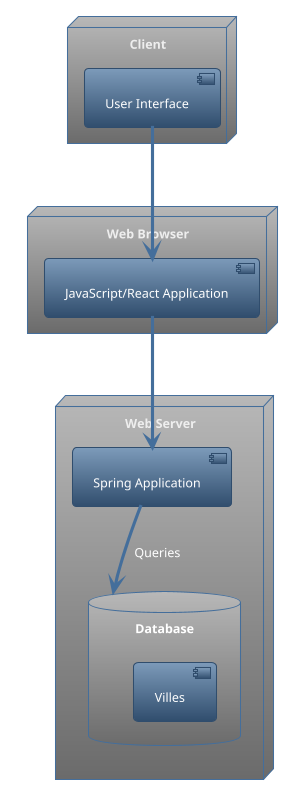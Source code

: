 @startuml Deployment
!theme spacelab

node "Web Browser" {
  [JavaScript/React Application]
}

node "Web Server" {
  [Spring Application]
  database "Database" {
    [Villes]
  }
}

node "Client" {
  [User Interface]
}

[User Interface] --> [JavaScript/React Application] : Uses
[JavaScript/React Application] --> [Spring Application] : API Requests
[Spring Application] --> [Database] : Queries

@enduml
